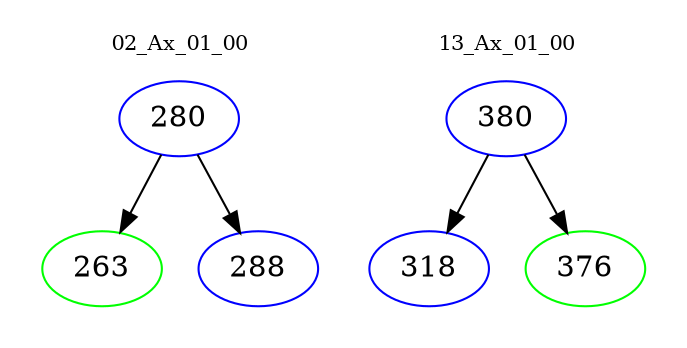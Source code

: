 digraph{
subgraph cluster_0 {
color = white
label = "02_Ax_01_00";
fontsize=10;
T0_280 [label="280", color="blue"]
T0_280 -> T0_263 [color="black"]
T0_263 [label="263", color="green"]
T0_280 -> T0_288 [color="black"]
T0_288 [label="288", color="blue"]
}
subgraph cluster_1 {
color = white
label = "13_Ax_01_00";
fontsize=10;
T1_380 [label="380", color="blue"]
T1_380 -> T1_318 [color="black"]
T1_318 [label="318", color="blue"]
T1_380 -> T1_376 [color="black"]
T1_376 [label="376", color="green"]
}
}
